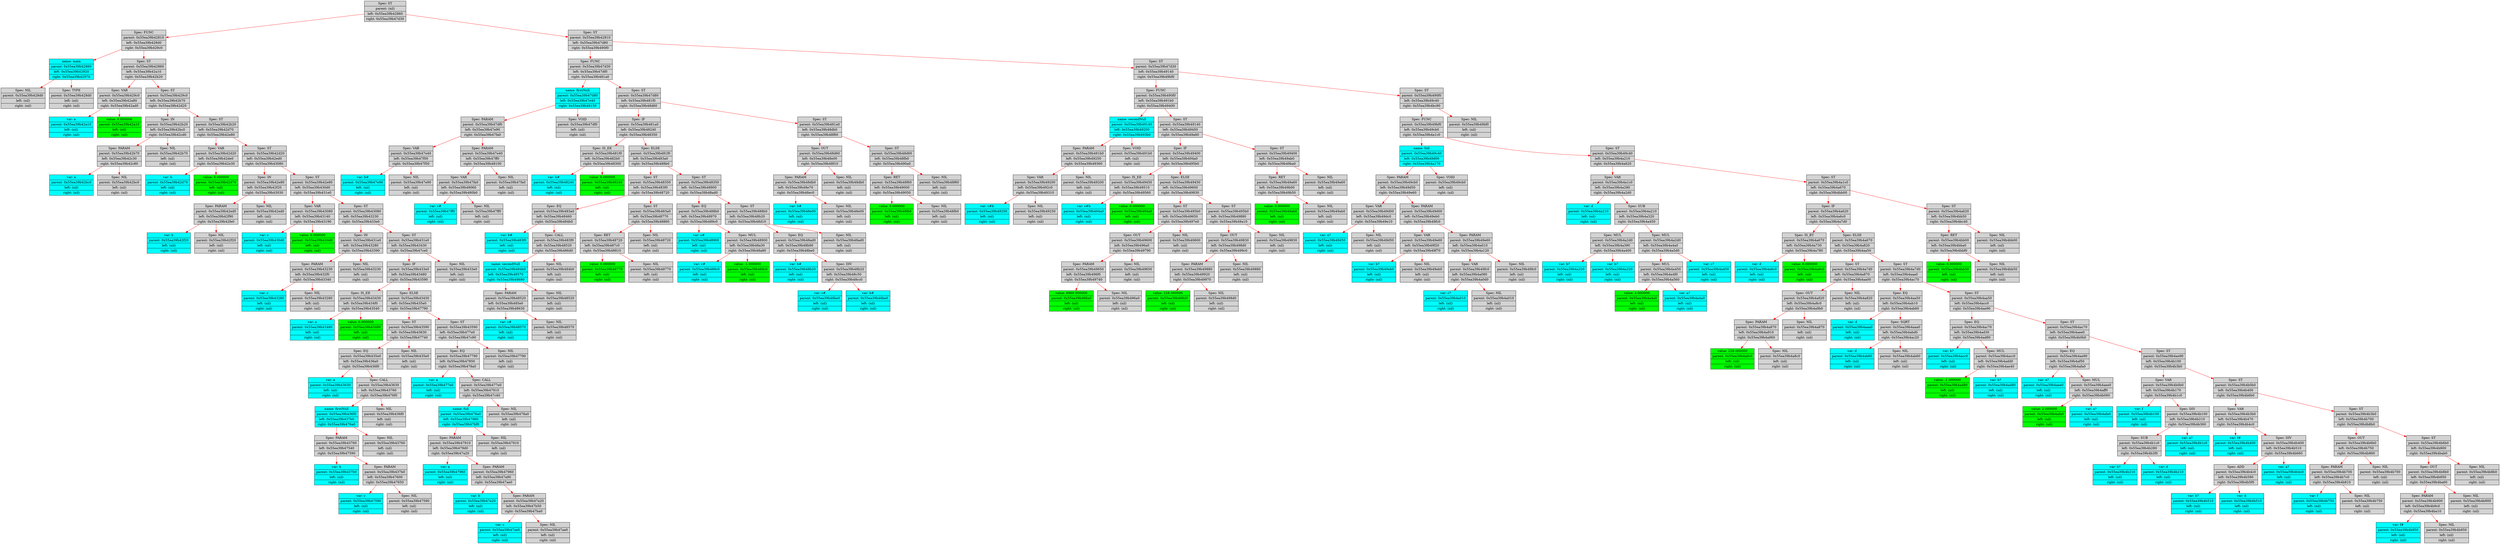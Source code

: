 digraph {
graph [dpi = 100]rankdir = TB;
node [ shape=record ];
struct0x55ea39b42810 [
label = "{Spec: ST |parent: (nil)| left: 0x55ea39b42860| right: 0x55ea39b47d30 }", style = "filled", color = "black", fillcolor = "lightgrey" 
];
struct0x55ea39b42860 [
label = "{Spec: FUNC |parent: 0x55ea39b42810| left: 0x55ea39b428d0| right: 0x55ea39b429c0 }", style = "filled", color = "black", fillcolor = "lightgrey" 
];
struct0x55ea39b42810 -> struct0x55ea39b42860 [weight=900 constraint=true color=red];
struct0x55ea39b428d0 [
label = "{name: main |parent: 0x55ea39b42860| left: 0x55ea39b42920| right: 0x55ea39b42970 }", style = "filled", color = "black", fillcolor = "cyan" 
];
struct0x55ea39b42860 -> struct0x55ea39b428d0 [weight=900 constraint=true color=red];
struct0x55ea39b42920 [
label = "{Spec: NIL |parent: 0x55ea39b428d0| left: (nil)| right: (nil) }", style = "filled", color = "black", fillcolor = "lightgrey" 
];
struct0x55ea39b428d0 -> struct0x55ea39b42920 [weight=900 constraint=true color=red];
struct0x55ea39b42970 [
label = "{Spec: TYPE |parent: 0x55ea39b428d0| left: (nil)| right: (nil) }", style = "filled", color = "black", fillcolor = "lightgrey" 
];
struct0x55ea39b428d0 -> struct0x55ea39b42970 [weight=900 constraint=true color=red];
struct0x55ea39b429c0 [
label = "{Spec: ST |parent: 0x55ea39b42860| left: 0x55ea39b42a10| right: 0x55ea39b42b20 }", style = "filled", color = "black", fillcolor = "lightgrey" 
];
struct0x55ea39b42860 -> struct0x55ea39b429c0 [weight=900 constraint=true color=red];
struct0x55ea39b42a10 [
label = "{Spec: VAR |parent: 0x55ea39b429c0| left: 0x55ea39b42a80| right: 0x55ea39b42ad0 }", style = "filled", color = "black", fillcolor = "lightgrey" 
];
struct0x55ea39b429c0 -> struct0x55ea39b42a10 [weight=900 constraint=true color=red];
struct0x55ea39b42a80 [
label = "{var: a |parent: 0x55ea39b42a10| left: (nil)| right: (nil) }", style = "filled", color = "black", fillcolor = "cyan" 
];
struct0x55ea39b42a10 -> struct0x55ea39b42a80 [weight=900 constraint=true color=red];
struct0x55ea39b42ad0 [
label = "{value: 0.000000 |parent: 0x55ea39b42a10| left: (nil)| right: (nil) }", style = "filled", color = "black", fillcolor = "green" 
];
struct0x55ea39b42a10 -> struct0x55ea39b42ad0 [weight=900 constraint=true color=red];
struct0x55ea39b42b20 [
label = "{Spec: ST |parent: 0x55ea39b429c0| left: 0x55ea39b42b70| right: 0x55ea39b42d20 }", style = "filled", color = "black", fillcolor = "lightgrey" 
];
struct0x55ea39b429c0 -> struct0x55ea39b42b20 [weight=900 constraint=true color=red];
struct0x55ea39b42b70 [
label = "{Spec: IN |parent: 0x55ea39b42b20| left: 0x55ea39b42bc0| right: 0x55ea39b42cd0 }", style = "filled", color = "black", fillcolor = "lightgrey" 
];
struct0x55ea39b42b20 -> struct0x55ea39b42b70 [weight=900 constraint=true color=red];
struct0x55ea39b42bc0 [
label = "{Spec: PARAM |parent: 0x55ea39b42b70| left: 0x55ea39b42c30| right: 0x55ea39b42c80 }", style = "filled", color = "black", fillcolor = "lightgrey" 
];
struct0x55ea39b42b70 -> struct0x55ea39b42bc0 [weight=900 constraint=true color=red];
struct0x55ea39b42c30 [
label = "{var: a |parent: 0x55ea39b42bc0| left: (nil)| right: (nil) }", style = "filled", color = "black", fillcolor = "cyan" 
];
struct0x55ea39b42bc0 -> struct0x55ea39b42c30 [weight=900 constraint=true color=red];
struct0x55ea39b42c80 [
label = "{Spec: NIL |parent: 0x55ea39b42bc0| left: (nil)| right: (nil) }", style = "filled", color = "black", fillcolor = "lightgrey" 
];
struct0x55ea39b42bc0 -> struct0x55ea39b42c80 [weight=900 constraint=true color=red];
struct0x55ea39b42cd0 [
label = "{Spec: NIL |parent: 0x55ea39b42b70| left: (nil)| right: (nil) }", style = "filled", color = "black", fillcolor = "lightgrey" 
];
struct0x55ea39b42b70 -> struct0x55ea39b42cd0 [weight=900 constraint=true color=red];
struct0x55ea39b42d20 [
label = "{Spec: ST |parent: 0x55ea39b42b20| left: 0x55ea39b42d70| right: 0x55ea39b42e80 }", style = "filled", color = "black", fillcolor = "lightgrey" 
];
struct0x55ea39b42b20 -> struct0x55ea39b42d20 [weight=900 constraint=true color=red];
struct0x55ea39b42d70 [
label = "{Spec: VAR |parent: 0x55ea39b42d20| left: 0x55ea39b42de0| right: 0x55ea39b42e30 }", style = "filled", color = "black", fillcolor = "lightgrey" 
];
struct0x55ea39b42d20 -> struct0x55ea39b42d70 [weight=900 constraint=true color=red];
struct0x55ea39b42de0 [
label = "{var: b |parent: 0x55ea39b42d70| left: (nil)| right: (nil) }", style = "filled", color = "black", fillcolor = "cyan" 
];
struct0x55ea39b42d70 -> struct0x55ea39b42de0 [weight=900 constraint=true color=red];
struct0x55ea39b42e30 [
label = "{value: 0.000000 |parent: 0x55ea39b42d70| left: (nil)| right: (nil) }", style = "filled", color = "black", fillcolor = "green" 
];
struct0x55ea39b42d70 -> struct0x55ea39b42e30 [weight=900 constraint=true color=red];
struct0x55ea39b42e80 [
label = "{Spec: ST |parent: 0x55ea39b42d20| left: 0x55ea39b42ed0| right: 0x55ea39b43080 }", style = "filled", color = "black", fillcolor = "lightgrey" 
];
struct0x55ea39b42d20 -> struct0x55ea39b42e80 [weight=900 constraint=true color=red];
struct0x55ea39b42ed0 [
label = "{Spec: IN |parent: 0x55ea39b42e80| left: 0x55ea39b42f20| right: 0x55ea39b43030 }", style = "filled", color = "black", fillcolor = "lightgrey" 
];
struct0x55ea39b42e80 -> struct0x55ea39b42ed0 [weight=900 constraint=true color=red];
struct0x55ea39b42f20 [
label = "{Spec: PARAM |parent: 0x55ea39b42ed0| left: 0x55ea39b42f90| right: 0x55ea39b42fe0 }", style = "filled", color = "black", fillcolor = "lightgrey" 
];
struct0x55ea39b42ed0 -> struct0x55ea39b42f20 [weight=900 constraint=true color=red];
struct0x55ea39b42f90 [
label = "{var: b |parent: 0x55ea39b42f20| left: (nil)| right: (nil) }", style = "filled", color = "black", fillcolor = "cyan" 
];
struct0x55ea39b42f20 -> struct0x55ea39b42f90 [weight=900 constraint=true color=red];
struct0x55ea39b42fe0 [
label = "{Spec: NIL |parent: 0x55ea39b42f20| left: (nil)| right: (nil) }", style = "filled", color = "black", fillcolor = "lightgrey" 
];
struct0x55ea39b42f20 -> struct0x55ea39b42fe0 [weight=900 constraint=true color=red];
struct0x55ea39b43030 [
label = "{Spec: NIL |parent: 0x55ea39b42ed0| left: (nil)| right: (nil) }", style = "filled", color = "black", fillcolor = "lightgrey" 
];
struct0x55ea39b42ed0 -> struct0x55ea39b43030 [weight=900 constraint=true color=red];
struct0x55ea39b43080 [
label = "{Spec: ST |parent: 0x55ea39b42e80| left: 0x55ea39b430d0| right: 0x55ea39b431e0 }", style = "filled", color = "black", fillcolor = "lightgrey" 
];
struct0x55ea39b42e80 -> struct0x55ea39b43080 [weight=900 constraint=true color=red];
struct0x55ea39b430d0 [
label = "{Spec: VAR |parent: 0x55ea39b43080| left: 0x55ea39b43140| right: 0x55ea39b43190 }", style = "filled", color = "black", fillcolor = "lightgrey" 
];
struct0x55ea39b43080 -> struct0x55ea39b430d0 [weight=900 constraint=true color=red];
struct0x55ea39b43140 [
label = "{var: c |parent: 0x55ea39b430d0| left: (nil)| right: (nil) }", style = "filled", color = "black", fillcolor = "cyan" 
];
struct0x55ea39b430d0 -> struct0x55ea39b43140 [weight=900 constraint=true color=red];
struct0x55ea39b43190 [
label = "{value: 0.000000 |parent: 0x55ea39b430d0| left: (nil)| right: (nil) }", style = "filled", color = "black", fillcolor = "green" 
];
struct0x55ea39b430d0 -> struct0x55ea39b43190 [weight=900 constraint=true color=red];
struct0x55ea39b431e0 [
label = "{Spec: ST |parent: 0x55ea39b43080| left: 0x55ea39b43230| right: 0x55ea39b433e0 }", style = "filled", color = "black", fillcolor = "lightgrey" 
];
struct0x55ea39b43080 -> struct0x55ea39b431e0 [weight=900 constraint=true color=red];
struct0x55ea39b43230 [
label = "{Spec: IN |parent: 0x55ea39b431e0| left: 0x55ea39b43280| right: 0x55ea39b43390 }", style = "filled", color = "black", fillcolor = "lightgrey" 
];
struct0x55ea39b431e0 -> struct0x55ea39b43230 [weight=900 constraint=true color=red];
struct0x55ea39b43280 [
label = "{Spec: PARAM |parent: 0x55ea39b43230| left: 0x55ea39b432f0| right: 0x55ea39b43340 }", style = "filled", color = "black", fillcolor = "lightgrey" 
];
struct0x55ea39b43230 -> struct0x55ea39b43280 [weight=900 constraint=true color=red];
struct0x55ea39b432f0 [
label = "{var: c |parent: 0x55ea39b43280| left: (nil)| right: (nil) }", style = "filled", color = "black", fillcolor = "cyan" 
];
struct0x55ea39b43280 -> struct0x55ea39b432f0 [weight=900 constraint=true color=red];
struct0x55ea39b43340 [
label = "{Spec: NIL |parent: 0x55ea39b43280| left: (nil)| right: (nil) }", style = "filled", color = "black", fillcolor = "lightgrey" 
];
struct0x55ea39b43280 -> struct0x55ea39b43340 [weight=900 constraint=true color=red];
struct0x55ea39b43390 [
label = "{Spec: NIL |parent: 0x55ea39b43230| left: (nil)| right: (nil) }", style = "filled", color = "black", fillcolor = "lightgrey" 
];
struct0x55ea39b43230 -> struct0x55ea39b43390 [weight=900 constraint=true color=red];
struct0x55ea39b433e0 [
label = "{Spec: ST |parent: 0x55ea39b431e0| left: 0x55ea39b43430| right: 0x55ea39b47ce0 }", style = "filled", color = "black", fillcolor = "lightgrey" 
];
struct0x55ea39b431e0 -> struct0x55ea39b433e0 [weight=900 constraint=true color=red];
struct0x55ea39b43430 [
label = "{Spec: IF |parent: 0x55ea39b433e0| left: 0x55ea39b43480| right: 0x55ea39b43590 }", style = "filled", color = "black", fillcolor = "lightgrey" 
];
struct0x55ea39b433e0 -> struct0x55ea39b43430 [weight=900 constraint=true color=red];
struct0x55ea39b43480 [
label = "{Spec: IS_EE |parent: 0x55ea39b43430| left: 0x55ea39b434f0| right: 0x55ea39b43540 }", style = "filled", color = "black", fillcolor = "lightgrey" 
];
struct0x55ea39b43430 -> struct0x55ea39b43480 [weight=900 constraint=true color=red];
struct0x55ea39b434f0 [
label = "{var: a |parent: 0x55ea39b43480| left: (nil)| right: (nil) }", style = "filled", color = "black", fillcolor = "cyan" 
];
struct0x55ea39b43480 -> struct0x55ea39b434f0 [weight=900 constraint=true color=red];
struct0x55ea39b43540 [
label = "{value: 0.000000 |parent: 0x55ea39b43480| left: (nil)| right: (nil) }", style = "filled", color = "black", fillcolor = "green" 
];
struct0x55ea39b43480 -> struct0x55ea39b43540 [weight=900 constraint=true color=red];
struct0x55ea39b43590 [
label = "{Spec: ELSE |parent: 0x55ea39b43430| left: 0x55ea39b435e0| right: 0x55ea39b47790 }", style = "filled", color = "black", fillcolor = "lightgrey" 
];
struct0x55ea39b43430 -> struct0x55ea39b43590 [weight=900 constraint=true color=red];
struct0x55ea39b435e0 [
label = "{Spec: ST |parent: 0x55ea39b43590| left: 0x55ea39b43630| right: 0x55ea39b47740 }", style = "filled", color = "black", fillcolor = "lightgrey" 
];
struct0x55ea39b43590 -> struct0x55ea39b435e0 [weight=900 constraint=true color=red];
struct0x55ea39b43630 [
label = "{Spec: EQ |parent: 0x55ea39b435e0| left: 0x55ea39b436a0| right: 0x55ea39b436f0 }", style = "filled", color = "black", fillcolor = "lightgrey" 
];
struct0x55ea39b435e0 -> struct0x55ea39b43630 [weight=900 constraint=true color=red];
struct0x55ea39b436a0 [
label = "{var: a |parent: 0x55ea39b43630| left: (nil)| right: (nil) }", style = "filled", color = "black", fillcolor = "cyan" 
];
struct0x55ea39b43630 -> struct0x55ea39b436a0 [weight=900 constraint=true color=red];
struct0x55ea39b436f0 [
label = "{Spec: CALL |parent: 0x55ea39b43630| left: 0x55ea39b43760| right: 0x55ea39b476f0 }", style = "filled", color = "black", fillcolor = "lightgrey" 
];
struct0x55ea39b43630 -> struct0x55ea39b436f0 [weight=900 constraint=true color=red];
struct0x55ea39b43760 [
label = "{name: firstNull |parent: 0x55ea39b436f0| left: 0x55ea39b437b0| right: 0x55ea39b476a0 }", style = "filled", color = "black", fillcolor = "cyan" 
];
struct0x55ea39b436f0 -> struct0x55ea39b43760 [weight=900 constraint=true color=red];
struct0x55ea39b437b0 [
label = "{Spec: PARAM |parent: 0x55ea39b43760| left: 0x55ea39b47540| right: 0x55ea39b47590 }", style = "filled", color = "black", fillcolor = "lightgrey" 
];
struct0x55ea39b43760 -> struct0x55ea39b437b0 [weight=900 constraint=true color=red];
struct0x55ea39b47540 [
label = "{var: b |parent: 0x55ea39b437b0| left: (nil)| right: (nil) }", style = "filled", color = "black", fillcolor = "cyan" 
];
struct0x55ea39b437b0 -> struct0x55ea39b47540 [weight=900 constraint=true color=red];
struct0x55ea39b47590 [
label = "{Spec: PARAM |parent: 0x55ea39b437b0| left: 0x55ea39b47600| right: 0x55ea39b47650 }", style = "filled", color = "black", fillcolor = "lightgrey" 
];
struct0x55ea39b437b0 -> struct0x55ea39b47590 [weight=900 constraint=true color=red];
struct0x55ea39b47600 [
label = "{var: c |parent: 0x55ea39b47590| left: (nil)| right: (nil) }", style = "filled", color = "black", fillcolor = "cyan" 
];
struct0x55ea39b47590 -> struct0x55ea39b47600 [weight=900 constraint=true color=red];
struct0x55ea39b47650 [
label = "{Spec: NIL |parent: 0x55ea39b47590| left: (nil)| right: (nil) }", style = "filled", color = "black", fillcolor = "lightgrey" 
];
struct0x55ea39b47590 -> struct0x55ea39b47650 [weight=900 constraint=true color=red];
struct0x55ea39b476a0 [
label = "{Spec: NIL |parent: 0x55ea39b43760| left: (nil)| right: (nil) }", style = "filled", color = "black", fillcolor = "lightgrey" 
];
struct0x55ea39b43760 -> struct0x55ea39b476a0 [weight=900 constraint=true color=red];
struct0x55ea39b476f0 [
label = "{Spec: NIL |parent: 0x55ea39b436f0| left: (nil)| right: (nil) }", style = "filled", color = "black", fillcolor = "lightgrey" 
];
struct0x55ea39b436f0 -> struct0x55ea39b476f0 [weight=900 constraint=true color=red];
struct0x55ea39b47740 [
label = "{Spec: NIL |parent: 0x55ea39b435e0| left: (nil)| right: (nil) }", style = "filled", color = "black", fillcolor = "lightgrey" 
];
struct0x55ea39b435e0 -> struct0x55ea39b47740 [weight=900 constraint=true color=red];
struct0x55ea39b47790 [
label = "{Spec: ST |parent: 0x55ea39b43590| left: 0x55ea39b477e0| right: 0x55ea39b47c90 }", style = "filled", color = "black", fillcolor = "lightgrey" 
];
struct0x55ea39b43590 -> struct0x55ea39b47790 [weight=900 constraint=true color=red];
struct0x55ea39b477e0 [
label = "{Spec: EQ |parent: 0x55ea39b47790| left: 0x55ea39b47850| right: 0x55ea39b478a0 }", style = "filled", color = "black", fillcolor = "lightgrey" 
];
struct0x55ea39b47790 -> struct0x55ea39b477e0 [weight=900 constraint=true color=red];
struct0x55ea39b47850 [
label = "{var: a |parent: 0x55ea39b477e0| left: (nil)| right: (nil) }", style = "filled", color = "black", fillcolor = "cyan" 
];
struct0x55ea39b477e0 -> struct0x55ea39b47850 [weight=900 constraint=true color=red];
struct0x55ea39b478a0 [
label = "{Spec: CALL |parent: 0x55ea39b477e0| left: 0x55ea39b47910| right: 0x55ea39b47c40 }", style = "filled", color = "black", fillcolor = "lightgrey" 
];
struct0x55ea39b477e0 -> struct0x55ea39b478a0 [weight=900 constraint=true color=red];
struct0x55ea39b47910 [
label = "{name: full |parent: 0x55ea39b478a0| left: 0x55ea39b47960| right: 0x55ea39b47bf0 }", style = "filled", color = "black", fillcolor = "cyan" 
];
struct0x55ea39b478a0 -> struct0x55ea39b47910 [weight=900 constraint=true color=red];
struct0x55ea39b47960 [
label = "{Spec: PARAM |parent: 0x55ea39b47910| left: 0x55ea39b479d0| right: 0x55ea39b47a20 }", style = "filled", color = "black", fillcolor = "lightgrey" 
];
struct0x55ea39b47910 -> struct0x55ea39b47960 [weight=900 constraint=true color=red];
struct0x55ea39b479d0 [
label = "{var: a |parent: 0x55ea39b47960| left: (nil)| right: (nil) }", style = "filled", color = "black", fillcolor = "cyan" 
];
struct0x55ea39b47960 -> struct0x55ea39b479d0 [weight=900 constraint=true color=red];
struct0x55ea39b47a20 [
label = "{Spec: PARAM |parent: 0x55ea39b47960| left: 0x55ea39b47a90| right: 0x55ea39b47ae0 }", style = "filled", color = "black", fillcolor = "lightgrey" 
];
struct0x55ea39b47960 -> struct0x55ea39b47a20 [weight=900 constraint=true color=red];
struct0x55ea39b47a90 [
label = "{var: b |parent: 0x55ea39b47a20| left: (nil)| right: (nil) }", style = "filled", color = "black", fillcolor = "cyan" 
];
struct0x55ea39b47a20 -> struct0x55ea39b47a90 [weight=900 constraint=true color=red];
struct0x55ea39b47ae0 [
label = "{Spec: PARAM |parent: 0x55ea39b47a20| left: 0x55ea39b47b50| right: 0x55ea39b47ba0 }", style = "filled", color = "black", fillcolor = "lightgrey" 
];
struct0x55ea39b47a20 -> struct0x55ea39b47ae0 [weight=900 constraint=true color=red];
struct0x55ea39b47b50 [
label = "{var: c |parent: 0x55ea39b47ae0| left: (nil)| right: (nil) }", style = "filled", color = "black", fillcolor = "cyan" 
];
struct0x55ea39b47ae0 -> struct0x55ea39b47b50 [weight=900 constraint=true color=red];
struct0x55ea39b47ba0 [
label = "{Spec: NIL |parent: 0x55ea39b47ae0| left: (nil)| right: (nil) }", style = "filled", color = "black", fillcolor = "lightgrey" 
];
struct0x55ea39b47ae0 -> struct0x55ea39b47ba0 [weight=900 constraint=true color=red];
struct0x55ea39b47bf0 [
label = "{Spec: NIL |parent: 0x55ea39b47910| left: (nil)| right: (nil) }", style = "filled", color = "black", fillcolor = "lightgrey" 
];
struct0x55ea39b47910 -> struct0x55ea39b47bf0 [weight=900 constraint=true color=red];
struct0x55ea39b47c40 [
label = "{Spec: NIL |parent: 0x55ea39b478a0| left: (nil)| right: (nil) }", style = "filled", color = "black", fillcolor = "lightgrey" 
];
struct0x55ea39b478a0 -> struct0x55ea39b47c40 [weight=900 constraint=true color=red];
struct0x55ea39b47c90 [
label = "{Spec: NIL |parent: 0x55ea39b47790| left: (nil)| right: (nil) }", style = "filled", color = "black", fillcolor = "lightgrey" 
];
struct0x55ea39b47790 -> struct0x55ea39b47c90 [weight=900 constraint=true color=red];
struct0x55ea39b47ce0 [
label = "{Spec: NIL |parent: 0x55ea39b433e0| left: (nil)| right: (nil) }", style = "filled", color = "black", fillcolor = "lightgrey" 
];
struct0x55ea39b433e0 -> struct0x55ea39b47ce0 [weight=900 constraint=true color=red];
struct0x55ea39b47d30 [
label = "{Spec: ST |parent: 0x55ea39b42810| left: 0x55ea39b47d80| right: 0x55ea39b490f0 }", style = "filled", color = "black", fillcolor = "lightgrey" 
];
struct0x55ea39b42810 -> struct0x55ea39b47d30 [weight=900 constraint=true color=red];
struct0x55ea39b47d80 [
label = "{Spec: FUNC |parent: 0x55ea39b47d30| left: 0x55ea39b47df0| right: 0x55ea39b481a0 }", style = "filled", color = "black", fillcolor = "lightgrey" 
];
struct0x55ea39b47d30 -> struct0x55ea39b47d80 [weight=900 constraint=true color=red];
struct0x55ea39b47df0 [
label = "{name: firstNull |parent: 0x55ea39b47d80| left: 0x55ea39b47e40| right: 0x55ea39b48150 }", style = "filled", color = "black", fillcolor = "cyan" 
];
struct0x55ea39b47d80 -> struct0x55ea39b47df0 [weight=900 constraint=true color=red];
struct0x55ea39b47e40 [
label = "{Spec: PARAM |parent: 0x55ea39b47df0| left: 0x55ea39b47e90| right: 0x55ea39b47fa0 }", style = "filled", color = "black", fillcolor = "lightgrey" 
];
struct0x55ea39b47df0 -> struct0x55ea39b47e40 [weight=900 constraint=true color=red];
struct0x55ea39b47e90 [
label = "{Spec: VAR |parent: 0x55ea39b47e40| left: 0x55ea39b47f00| right: 0x55ea39b47f50 }", style = "filled", color = "black", fillcolor = "lightgrey" 
];
struct0x55ea39b47e40 -> struct0x55ea39b47e90 [weight=900 constraint=true color=red];
struct0x55ea39b47f00 [
label = "{var: b# |parent: 0x55ea39b47e90| left: (nil)| right: (nil) }", style = "filled", color = "black", fillcolor = "cyan" 
];
struct0x55ea39b47e90 -> struct0x55ea39b47f00 [weight=900 constraint=true color=red];
struct0x55ea39b47f50 [
label = "{Spec: NIL |parent: 0x55ea39b47e90| left: (nil)| right: (nil) }", style = "filled", color = "black", fillcolor = "lightgrey" 
];
struct0x55ea39b47e90 -> struct0x55ea39b47f50 [weight=900 constraint=true color=red];
struct0x55ea39b47fa0 [
label = "{Spec: PARAM |parent: 0x55ea39b47e40| left: 0x55ea39b47ff0| right: 0x55ea39b48100 }", style = "filled", color = "black", fillcolor = "lightgrey" 
];
struct0x55ea39b47e40 -> struct0x55ea39b47fa0 [weight=900 constraint=true color=red];
struct0x55ea39b47ff0 [
label = "{Spec: VAR |parent: 0x55ea39b47fa0| left: 0x55ea39b48060| right: 0x55ea39b480b0 }", style = "filled", color = "black", fillcolor = "lightgrey" 
];
struct0x55ea39b47fa0 -> struct0x55ea39b47ff0 [weight=900 constraint=true color=red];
struct0x55ea39b48060 [
label = "{var: c# |parent: 0x55ea39b47ff0| left: (nil)| right: (nil) }", style = "filled", color = "black", fillcolor = "cyan" 
];
struct0x55ea39b47ff0 -> struct0x55ea39b48060 [weight=900 constraint=true color=red];
struct0x55ea39b480b0 [
label = "{Spec: NIL |parent: 0x55ea39b47ff0| left: (nil)| right: (nil) }", style = "filled", color = "black", fillcolor = "lightgrey" 
];
struct0x55ea39b47ff0 -> struct0x55ea39b480b0 [weight=900 constraint=true color=red];
struct0x55ea39b48100 [
label = "{Spec: NIL |parent: 0x55ea39b47fa0| left: (nil)| right: (nil) }", style = "filled", color = "black", fillcolor = "lightgrey" 
];
struct0x55ea39b47fa0 -> struct0x55ea39b48100 [weight=900 constraint=true color=red];
struct0x55ea39b48150 [
label = "{Spec: VOID |parent: 0x55ea39b47df0| left: (nil)| right: (nil) }", style = "filled", color = "black", fillcolor = "lightgrey" 
];
struct0x55ea39b47df0 -> struct0x55ea39b48150 [weight=900 constraint=true color=red];
struct0x55ea39b481a0 [
label = "{Spec: ST |parent: 0x55ea39b47d80| left: 0x55ea39b481f0| right: 0x55ea39b48d60 }", style = "filled", color = "black", fillcolor = "lightgrey" 
];
struct0x55ea39b47d80 -> struct0x55ea39b481a0 [weight=900 constraint=true color=red];
struct0x55ea39b481f0 [
label = "{Spec: IF |parent: 0x55ea39b481a0| left: 0x55ea39b48240| right: 0x55ea39b48350 }", style = "filled", color = "black", fillcolor = "lightgrey" 
];
struct0x55ea39b481a0 -> struct0x55ea39b481f0 [weight=900 constraint=true color=red];
struct0x55ea39b48240 [
label = "{Spec: IS_EE |parent: 0x55ea39b481f0| left: 0x55ea39b482b0| right: 0x55ea39b48300 }", style = "filled", color = "black", fillcolor = "lightgrey" 
];
struct0x55ea39b481f0 -> struct0x55ea39b48240 [weight=900 constraint=true color=red];
struct0x55ea39b482b0 [
label = "{var: b# |parent: 0x55ea39b48240| left: (nil)| right: (nil) }", style = "filled", color = "black", fillcolor = "cyan" 
];
struct0x55ea39b48240 -> struct0x55ea39b482b0 [weight=900 constraint=true color=red];
struct0x55ea39b48300 [
label = "{value: 0.000000 |parent: 0x55ea39b48240| left: (nil)| right: (nil) }", style = "filled", color = "black", fillcolor = "green" 
];
struct0x55ea39b48240 -> struct0x55ea39b48300 [weight=900 constraint=true color=red];
struct0x55ea39b48350 [
label = "{Spec: ELSE |parent: 0x55ea39b481f0| left: 0x55ea39b483a0| right: 0x55ea39b488b0 }", style = "filled", color = "black", fillcolor = "lightgrey" 
];
struct0x55ea39b481f0 -> struct0x55ea39b48350 [weight=900 constraint=true color=red];
struct0x55ea39b483a0 [
label = "{Spec: ST |parent: 0x55ea39b48350| left: 0x55ea39b483f0| right: 0x55ea39b48720 }", style = "filled", color = "black", fillcolor = "lightgrey" 
];
struct0x55ea39b48350 -> struct0x55ea39b483a0 [weight=900 constraint=true color=red];
struct0x55ea39b483f0 [
label = "{Spec: EQ |parent: 0x55ea39b483a0| left: 0x55ea39b48460| right: 0x55ea39b484b0 }", style = "filled", color = "black", fillcolor = "lightgrey" 
];
struct0x55ea39b483a0 -> struct0x55ea39b483f0 [weight=900 constraint=true color=red];
struct0x55ea39b48460 [
label = "{var: b# |parent: 0x55ea39b483f0| left: (nil)| right: (nil) }", style = "filled", color = "black", fillcolor = "cyan" 
];
struct0x55ea39b483f0 -> struct0x55ea39b48460 [weight=900 constraint=true color=red];
struct0x55ea39b484b0 [
label = "{Spec: CALL |parent: 0x55ea39b483f0| left: 0x55ea39b48520| right: 0x55ea39b486d0 }", style = "filled", color = "black", fillcolor = "lightgrey" 
];
struct0x55ea39b483f0 -> struct0x55ea39b484b0 [weight=900 constraint=true color=red];
struct0x55ea39b48520 [
label = "{name: secondNull |parent: 0x55ea39b484b0| left: 0x55ea39b48570| right: 0x55ea39b48680 }", style = "filled", color = "black", fillcolor = "cyan" 
];
struct0x55ea39b484b0 -> struct0x55ea39b48520 [weight=900 constraint=true color=red];
struct0x55ea39b48570 [
label = "{Spec: PARAM |parent: 0x55ea39b48520| left: 0x55ea39b485e0| right: 0x55ea39b48630 }", style = "filled", color = "black", fillcolor = "lightgrey" 
];
struct0x55ea39b48520 -> struct0x55ea39b48570 [weight=900 constraint=true color=red];
struct0x55ea39b485e0 [
label = "{var: c# |parent: 0x55ea39b48570| left: (nil)| right: (nil) }", style = "filled", color = "black", fillcolor = "cyan" 
];
struct0x55ea39b48570 -> struct0x55ea39b485e0 [weight=900 constraint=true color=red];
struct0x55ea39b48630 [
label = "{Spec: NIL |parent: 0x55ea39b48570| left: (nil)| right: (nil) }", style = "filled", color = "black", fillcolor = "lightgrey" 
];
struct0x55ea39b48570 -> struct0x55ea39b48630 [weight=900 constraint=true color=red];
struct0x55ea39b48680 [
label = "{Spec: NIL |parent: 0x55ea39b48520| left: (nil)| right: (nil) }", style = "filled", color = "black", fillcolor = "lightgrey" 
];
struct0x55ea39b48520 -> struct0x55ea39b48680 [weight=900 constraint=true color=red];
struct0x55ea39b486d0 [
label = "{Spec: NIL |parent: 0x55ea39b484b0| left: (nil)| right: (nil) }", style = "filled", color = "black", fillcolor = "lightgrey" 
];
struct0x55ea39b484b0 -> struct0x55ea39b486d0 [weight=900 constraint=true color=red];
struct0x55ea39b48720 [
label = "{Spec: ST |parent: 0x55ea39b483a0| left: 0x55ea39b48770| right: 0x55ea39b48860 }", style = "filled", color = "black", fillcolor = "lightgrey" 
];
struct0x55ea39b483a0 -> struct0x55ea39b48720 [weight=900 constraint=true color=red];
struct0x55ea39b48770 [
label = "{Spec: RET |parent: 0x55ea39b48720| left: 0x55ea39b487c0| right: 0x55ea39b48810 }", style = "filled", color = "black", fillcolor = "lightgrey" 
];
struct0x55ea39b48720 -> struct0x55ea39b48770 [weight=900 constraint=true color=red];
struct0x55ea39b487c0 [
label = "{value: 0.000000 |parent: 0x55ea39b48770| left: (nil)| right: (nil) }", style = "filled", color = "black", fillcolor = "green" 
];
struct0x55ea39b48770 -> struct0x55ea39b487c0 [weight=900 constraint=true color=red];
struct0x55ea39b48810 [
label = "{Spec: NIL |parent: 0x55ea39b48770| left: (nil)| right: (nil) }", style = "filled", color = "black", fillcolor = "lightgrey" 
];
struct0x55ea39b48770 -> struct0x55ea39b48810 [weight=900 constraint=true color=red];
struct0x55ea39b48860 [
label = "{Spec: NIL |parent: 0x55ea39b48720| left: (nil)| right: (nil) }", style = "filled", color = "black", fillcolor = "lightgrey" 
];
struct0x55ea39b48720 -> struct0x55ea39b48860 [weight=900 constraint=true color=red];
struct0x55ea39b488b0 [
label = "{Spec: ST |parent: 0x55ea39b48350| left: 0x55ea39b48900| right: 0x55ea39b48ad0 }", style = "filled", color = "black", fillcolor = "lightgrey" 
];
struct0x55ea39b48350 -> struct0x55ea39b488b0 [weight=900 constraint=true color=red];
struct0x55ea39b48900 [
label = "{Spec: EQ |parent: 0x55ea39b488b0| left: 0x55ea39b48970| right: 0x55ea39b489c0 }", style = "filled", color = "black", fillcolor = "lightgrey" 
];
struct0x55ea39b488b0 -> struct0x55ea39b48900 [weight=900 constraint=true color=red];
struct0x55ea39b48970 [
label = "{var: c# |parent: 0x55ea39b48900| left: (nil)| right: (nil) }", style = "filled", color = "black", fillcolor = "cyan" 
];
struct0x55ea39b48900 -> struct0x55ea39b48970 [weight=900 constraint=true color=red];
struct0x55ea39b489c0 [
label = "{Spec: MUL |parent: 0x55ea39b48900| left: 0x55ea39b48a30| right: 0x55ea39b48a80 }", style = "filled", color = "black", fillcolor = "lightgrey" 
];
struct0x55ea39b48900 -> struct0x55ea39b489c0 [weight=900 constraint=true color=red];
struct0x55ea39b48a30 [
label = "{var: c# |parent: 0x55ea39b489c0| left: (nil)| right: (nil) }", style = "filled", color = "black", fillcolor = "cyan" 
];
struct0x55ea39b489c0 -> struct0x55ea39b48a30 [weight=900 constraint=true color=red];
struct0x55ea39b48a80 [
label = "{value: -1.000000 |parent: 0x55ea39b489c0| left: (nil)| right: (nil) }", style = "filled", color = "black", fillcolor = "green" 
];
struct0x55ea39b489c0 -> struct0x55ea39b48a80 [weight=900 constraint=true color=red];
struct0x55ea39b48ad0 [
label = "{Spec: ST |parent: 0x55ea39b488b0| left: 0x55ea39b48b20| right: 0x55ea39b48d10 }", style = "filled", color = "black", fillcolor = "lightgrey" 
];
struct0x55ea39b488b0 -> struct0x55ea39b48ad0 [weight=900 constraint=true color=red];
struct0x55ea39b48b20 [
label = "{Spec: EQ |parent: 0x55ea39b48ad0| left: 0x55ea39b48b90| right: 0x55ea39b48be0 }", style = "filled", color = "black", fillcolor = "lightgrey" 
];
struct0x55ea39b48ad0 -> struct0x55ea39b48b20 [weight=900 constraint=true color=red];
struct0x55ea39b48b90 [
label = "{var: b# |parent: 0x55ea39b48b20| left: (nil)| right: (nil) }", style = "filled", color = "black", fillcolor = "cyan" 
];
struct0x55ea39b48b20 -> struct0x55ea39b48b90 [weight=900 constraint=true color=red];
struct0x55ea39b48be0 [
label = "{Spec: DIV |parent: 0x55ea39b48b20| left: 0x55ea39b48c50| right: 0x55ea39b48cc0 }", style = "filled", color = "black", fillcolor = "lightgrey" 
];
struct0x55ea39b48b20 -> struct0x55ea39b48be0 [weight=900 constraint=true color=red];
struct0x55ea39b48c50 [
label = "{var: c# |parent: 0x55ea39b48be0| left: (nil)| right: (nil) }", style = "filled", color = "black", fillcolor = "cyan" 
];
struct0x55ea39b48be0 -> struct0x55ea39b48c50 [weight=900 constraint=true color=red];
struct0x55ea39b48cc0 [
label = "{var: b# |parent: 0x55ea39b48be0| left: (nil)| right: (nil) }", style = "filled", color = "black", fillcolor = "cyan" 
];
struct0x55ea39b48be0 -> struct0x55ea39b48cc0 [weight=900 constraint=true color=red];
struct0x55ea39b48d10 [
label = "{Spec: NIL |parent: 0x55ea39b48ad0| left: (nil)| right: (nil) }", style = "filled", color = "black", fillcolor = "lightgrey" 
];
struct0x55ea39b48ad0 -> struct0x55ea39b48d10 [weight=900 constraint=true color=red];
struct0x55ea39b48d60 [
label = "{Spec: ST |parent: 0x55ea39b481a0| left: 0x55ea39b48db0| right: 0x55ea39b48f60 }", style = "filled", color = "black", fillcolor = "lightgrey" 
];
struct0x55ea39b481a0 -> struct0x55ea39b48d60 [weight=900 constraint=true color=red];
struct0x55ea39b48db0 [
label = "{Spec: OUT |parent: 0x55ea39b48d60| left: 0x55ea39b48e00| right: 0x55ea39b48f10 }", style = "filled", color = "black", fillcolor = "lightgrey" 
];
struct0x55ea39b48d60 -> struct0x55ea39b48db0 [weight=900 constraint=true color=red];
struct0x55ea39b48e00 [
label = "{Spec: PARAM |parent: 0x55ea39b48db0| left: 0x55ea39b48e70| right: 0x55ea39b48ec0 }", style = "filled", color = "black", fillcolor = "lightgrey" 
];
struct0x55ea39b48db0 -> struct0x55ea39b48e00 [weight=900 constraint=true color=red];
struct0x55ea39b48e70 [
label = "{var: b# |parent: 0x55ea39b48e00| left: (nil)| right: (nil) }", style = "filled", color = "black", fillcolor = "cyan" 
];
struct0x55ea39b48e00 -> struct0x55ea39b48e70 [weight=900 constraint=true color=red];
struct0x55ea39b48ec0 [
label = "{Spec: NIL |parent: 0x55ea39b48e00| left: (nil)| right: (nil) }", style = "filled", color = "black", fillcolor = "lightgrey" 
];
struct0x55ea39b48e00 -> struct0x55ea39b48ec0 [weight=900 constraint=true color=red];
struct0x55ea39b48f10 [
label = "{Spec: NIL |parent: 0x55ea39b48db0| left: (nil)| right: (nil) }", style = "filled", color = "black", fillcolor = "lightgrey" 
];
struct0x55ea39b48db0 -> struct0x55ea39b48f10 [weight=900 constraint=true color=red];
struct0x55ea39b48f60 [
label = "{Spec: ST |parent: 0x55ea39b48d60| left: 0x55ea39b48fb0| right: 0x55ea39b490a0 }", style = "filled", color = "black", fillcolor = "lightgrey" 
];
struct0x55ea39b48d60 -> struct0x55ea39b48f60 [weight=900 constraint=true color=red];
struct0x55ea39b48fb0 [
label = "{Spec: RET |parent: 0x55ea39b48f60| left: 0x55ea39b49000| right: 0x55ea39b49050 }", style = "filled", color = "black", fillcolor = "lightgrey" 
];
struct0x55ea39b48f60 -> struct0x55ea39b48fb0 [weight=900 constraint=true color=red];
struct0x55ea39b49000 [
label = "{value: 0.000000 |parent: 0x55ea39b48fb0| left: (nil)| right: (nil) }", style = "filled", color = "black", fillcolor = "green" 
];
struct0x55ea39b48fb0 -> struct0x55ea39b49000 [weight=900 constraint=true color=red];
struct0x55ea39b49050 [
label = "{Spec: NIL |parent: 0x55ea39b48fb0| left: (nil)| right: (nil) }", style = "filled", color = "black", fillcolor = "lightgrey" 
];
struct0x55ea39b48fb0 -> struct0x55ea39b49050 [weight=900 constraint=true color=red];
struct0x55ea39b490a0 [
label = "{Spec: NIL |parent: 0x55ea39b48f60| left: (nil)| right: (nil) }", style = "filled", color = "black", fillcolor = "lightgrey" 
];
struct0x55ea39b48f60 -> struct0x55ea39b490a0 [weight=900 constraint=true color=red];
struct0x55ea39b490f0 [
label = "{Spec: ST |parent: 0x55ea39b47d30| left: 0x55ea39b49140| right: 0x55ea39b49bf0 }", style = "filled", color = "black", fillcolor = "lightgrey" 
];
struct0x55ea39b47d30 -> struct0x55ea39b490f0 [weight=900 constraint=true color=red];
struct0x55ea39b49140 [
label = "{Spec: FUNC |parent: 0x55ea39b490f0| left: 0x55ea39b491b0| right: 0x55ea39b49400 }", style = "filled", color = "black", fillcolor = "lightgrey" 
];
struct0x55ea39b490f0 -> struct0x55ea39b49140 [weight=900 constraint=true color=red];
struct0x55ea39b491b0 [
label = "{name: secondNull |parent: 0x55ea39b49140| left: 0x55ea39b49200| right: 0x55ea39b493b0 }", style = "filled", color = "black", fillcolor = "cyan" 
];
struct0x55ea39b49140 -> struct0x55ea39b491b0 [weight=900 constraint=true color=red];
struct0x55ea39b49200 [
label = "{Spec: PARAM |parent: 0x55ea39b491b0| left: 0x55ea39b49250| right: 0x55ea39b49360 }", style = "filled", color = "black", fillcolor = "lightgrey" 
];
struct0x55ea39b491b0 -> struct0x55ea39b49200 [weight=900 constraint=true color=red];
struct0x55ea39b49250 [
label = "{Spec: VAR |parent: 0x55ea39b49200| left: 0x55ea39b492c0| right: 0x55ea39b49310 }", style = "filled", color = "black", fillcolor = "lightgrey" 
];
struct0x55ea39b49200 -> struct0x55ea39b49250 [weight=900 constraint=true color=red];
struct0x55ea39b492c0 [
label = "{var: c#b |parent: 0x55ea39b49250| left: (nil)| right: (nil) }", style = "filled", color = "black", fillcolor = "cyan" 
];
struct0x55ea39b49250 -> struct0x55ea39b492c0 [weight=900 constraint=true color=red];
struct0x55ea39b49310 [
label = "{Spec: NIL |parent: 0x55ea39b49250| left: (nil)| right: (nil) }", style = "filled", color = "black", fillcolor = "lightgrey" 
];
struct0x55ea39b49250 -> struct0x55ea39b49310 [weight=900 constraint=true color=red];
struct0x55ea39b49360 [
label = "{Spec: NIL |parent: 0x55ea39b49200| left: (nil)| right: (nil) }", style = "filled", color = "black", fillcolor = "lightgrey" 
];
struct0x55ea39b49200 -> struct0x55ea39b49360 [weight=900 constraint=true color=red];
struct0x55ea39b493b0 [
label = "{Spec: VOID |parent: 0x55ea39b491b0| left: (nil)| right: (nil) }", style = "filled", color = "black", fillcolor = "lightgrey" 
];
struct0x55ea39b491b0 -> struct0x55ea39b493b0 [weight=900 constraint=true color=red];
struct0x55ea39b49400 [
label = "{Spec: ST |parent: 0x55ea39b49140| left: 0x55ea39b49450| right: 0x55ea39b49a60 }", style = "filled", color = "black", fillcolor = "lightgrey" 
];
struct0x55ea39b49140 -> struct0x55ea39b49400 [weight=900 constraint=true color=red];
struct0x55ea39b49450 [
label = "{Spec: IF |parent: 0x55ea39b49400| left: 0x55ea39b494a0| right: 0x55ea39b495b0 }", style = "filled", color = "black", fillcolor = "lightgrey" 
];
struct0x55ea39b49400 -> struct0x55ea39b49450 [weight=900 constraint=true color=red];
struct0x55ea39b494a0 [
label = "{Spec: IS_EE |parent: 0x55ea39b49450| left: 0x55ea39b49510| right: 0x55ea39b49560 }", style = "filled", color = "black", fillcolor = "lightgrey" 
];
struct0x55ea39b49450 -> struct0x55ea39b494a0 [weight=900 constraint=true color=red];
struct0x55ea39b49510 [
label = "{var: c#b |parent: 0x55ea39b494a0| left: (nil)| right: (nil) }", style = "filled", color = "black", fillcolor = "cyan" 
];
struct0x55ea39b494a0 -> struct0x55ea39b49510 [weight=900 constraint=true color=red];
struct0x55ea39b49560 [
label = "{value: 0.000000 |parent: 0x55ea39b494a0| left: (nil)| right: (nil) }", style = "filled", color = "black", fillcolor = "green" 
];
struct0x55ea39b494a0 -> struct0x55ea39b49560 [weight=900 constraint=true color=red];
struct0x55ea39b495b0 [
label = "{Spec: ELSE |parent: 0x55ea39b49450| left: 0x55ea39b49600| right: 0x55ea39b49830 }", style = "filled", color = "black", fillcolor = "lightgrey" 
];
struct0x55ea39b49450 -> struct0x55ea39b495b0 [weight=900 constraint=true color=red];
struct0x55ea39b49600 [
label = "{Spec: ST |parent: 0x55ea39b495b0| left: 0x55ea39b49650| right: 0x55ea39b497e0 }", style = "filled", color = "black", fillcolor = "lightgrey" 
];
struct0x55ea39b495b0 -> struct0x55ea39b49600 [weight=900 constraint=true color=red];
struct0x55ea39b49650 [
label = "{Spec: OUT |parent: 0x55ea39b49600| left: 0x55ea39b496a0| right: 0x55ea39b49790 }", style = "filled", color = "black", fillcolor = "lightgrey" 
];
struct0x55ea39b49600 -> struct0x55ea39b49650 [weight=900 constraint=true color=red];
struct0x55ea39b496a0 [
label = "{Spec: PARAM |parent: 0x55ea39b49650| left: 0x55ea39b496f0| right: 0x55ea39b49740 }", style = "filled", color = "black", fillcolor = "lightgrey" 
];
struct0x55ea39b49650 -> struct0x55ea39b496a0 [weight=900 constraint=true color=red];
struct0x55ea39b496f0 [
label = "{value: 6969.000000 |parent: 0x55ea39b496a0| left: (nil)| right: (nil) }", style = "filled", color = "black", fillcolor = "green" 
];
struct0x55ea39b496a0 -> struct0x55ea39b496f0 [weight=900 constraint=true color=red];
struct0x55ea39b49740 [
label = "{Spec: NIL |parent: 0x55ea39b496a0| left: (nil)| right: (nil) }", style = "filled", color = "black", fillcolor = "lightgrey" 
];
struct0x55ea39b496a0 -> struct0x55ea39b49740 [weight=900 constraint=true color=red];
struct0x55ea39b49790 [
label = "{Spec: NIL |parent: 0x55ea39b49650| left: (nil)| right: (nil) }", style = "filled", color = "black", fillcolor = "lightgrey" 
];
struct0x55ea39b49650 -> struct0x55ea39b49790 [weight=900 constraint=true color=red];
struct0x55ea39b497e0 [
label = "{Spec: NIL |parent: 0x55ea39b49600| left: (nil)| right: (nil) }", style = "filled", color = "black", fillcolor = "lightgrey" 
];
struct0x55ea39b49600 -> struct0x55ea39b497e0 [weight=900 constraint=true color=red];
struct0x55ea39b49830 [
label = "{Spec: ST |parent: 0x55ea39b495b0| left: 0x55ea39b49880| right: 0x55ea39b49a10 }", style = "filled", color = "black", fillcolor = "lightgrey" 
];
struct0x55ea39b495b0 -> struct0x55ea39b49830 [weight=900 constraint=true color=red];
struct0x55ea39b49880 [
label = "{Spec: OUT |parent: 0x55ea39b49830| left: 0x55ea39b498d0| right: 0x55ea39b499c0 }", style = "filled", color = "black", fillcolor = "lightgrey" 
];
struct0x55ea39b49830 -> struct0x55ea39b49880 [weight=900 constraint=true color=red];
struct0x55ea39b498d0 [
label = "{Spec: PARAM |parent: 0x55ea39b49880| left: 0x55ea39b49920| right: 0x55ea39b49970 }", style = "filled", color = "black", fillcolor = "lightgrey" 
];
struct0x55ea39b49880 -> struct0x55ea39b498d0 [weight=900 constraint=true color=red];
struct0x55ea39b49920 [
label = "{value: 228.000000 |parent: 0x55ea39b498d0| left: (nil)| right: (nil) }", style = "filled", color = "black", fillcolor = "green" 
];
struct0x55ea39b498d0 -> struct0x55ea39b49920 [weight=900 constraint=true color=red];
struct0x55ea39b49970 [
label = "{Spec: NIL |parent: 0x55ea39b498d0| left: (nil)| right: (nil) }", style = "filled", color = "black", fillcolor = "lightgrey" 
];
struct0x55ea39b498d0 -> struct0x55ea39b49970 [weight=900 constraint=true color=red];
struct0x55ea39b499c0 [
label = "{Spec: NIL |parent: 0x55ea39b49880| left: (nil)| right: (nil) }", style = "filled", color = "black", fillcolor = "lightgrey" 
];
struct0x55ea39b49880 -> struct0x55ea39b499c0 [weight=900 constraint=true color=red];
struct0x55ea39b49a10 [
label = "{Spec: NIL |parent: 0x55ea39b49830| left: (nil)| right: (nil) }", style = "filled", color = "black", fillcolor = "lightgrey" 
];
struct0x55ea39b49830 -> struct0x55ea39b49a10 [weight=900 constraint=true color=red];
struct0x55ea39b49a60 [
label = "{Spec: ST |parent: 0x55ea39b49400| left: 0x55ea39b49ab0| right: 0x55ea39b49ba0 }", style = "filled", color = "black", fillcolor = "lightgrey" 
];
struct0x55ea39b49400 -> struct0x55ea39b49a60 [weight=900 constraint=true color=red];
struct0x55ea39b49ab0 [
label = "{Spec: RET |parent: 0x55ea39b49a60| left: 0x55ea39b49b00| right: 0x55ea39b49b50 }", style = "filled", color = "black", fillcolor = "lightgrey" 
];
struct0x55ea39b49a60 -> struct0x55ea39b49ab0 [weight=900 constraint=true color=red];
struct0x55ea39b49b00 [
label = "{value: 0.000000 |parent: 0x55ea39b49ab0| left: (nil)| right: (nil) }", style = "filled", color = "black", fillcolor = "green" 
];
struct0x55ea39b49ab0 -> struct0x55ea39b49b00 [weight=900 constraint=true color=red];
struct0x55ea39b49b50 [
label = "{Spec: NIL |parent: 0x55ea39b49ab0| left: (nil)| right: (nil) }", style = "filled", color = "black", fillcolor = "lightgrey" 
];
struct0x55ea39b49ab0 -> struct0x55ea39b49b50 [weight=900 constraint=true color=red];
struct0x55ea39b49ba0 [
label = "{Spec: NIL |parent: 0x55ea39b49a60| left: (nil)| right: (nil) }", style = "filled", color = "black", fillcolor = "lightgrey" 
];
struct0x55ea39b49a60 -> struct0x55ea39b49ba0 [weight=900 constraint=true color=red];
struct0x55ea39b49bf0 [
label = "{Spec: ST |parent: 0x55ea39b490f0| left: 0x55ea39b49c40| right: 0x55ea39b4bc90 }", style = "filled", color = "black", fillcolor = "lightgrey" 
];
struct0x55ea39b490f0 -> struct0x55ea39b49bf0 [weight=900 constraint=true color=red];
struct0x55ea39b49c40 [
label = "{Spec: FUNC |parent: 0x55ea39b49bf0| left: 0x55ea39b49cb0| right: 0x55ea39b4a1c0 }", style = "filled", color = "black", fillcolor = "lightgrey" 
];
struct0x55ea39b49bf0 -> struct0x55ea39b49c40 [weight=900 constraint=true color=red];
struct0x55ea39b49cb0 [
label = "{name: full |parent: 0x55ea39b49c40| left: 0x55ea39b49d00| right: 0x55ea39b4a170 }", style = "filled", color = "black", fillcolor = "cyan" 
];
struct0x55ea39b49c40 -> struct0x55ea39b49cb0 [weight=900 constraint=true color=red];
struct0x55ea39b49d00 [
label = "{Spec: PARAM |parent: 0x55ea39b49cb0| left: 0x55ea39b49d50| right: 0x55ea39b49e60 }", style = "filled", color = "black", fillcolor = "lightgrey" 
];
struct0x55ea39b49cb0 -> struct0x55ea39b49d00 [weight=900 constraint=true color=red];
struct0x55ea39b49d50 [
label = "{Spec: VAR |parent: 0x55ea39b49d00| left: 0x55ea39b49dc0| right: 0x55ea39b49e10 }", style = "filled", color = "black", fillcolor = "lightgrey" 
];
struct0x55ea39b49d00 -> struct0x55ea39b49d50 [weight=900 constraint=true color=red];
struct0x55ea39b49dc0 [
label = "{var: a? |parent: 0x55ea39b49d50| left: (nil)| right: (nil) }", style = "filled", color = "black", fillcolor = "cyan" 
];
struct0x55ea39b49d50 -> struct0x55ea39b49dc0 [weight=900 constraint=true color=red];
struct0x55ea39b49e10 [
label = "{Spec: NIL |parent: 0x55ea39b49d50| left: (nil)| right: (nil) }", style = "filled", color = "black", fillcolor = "lightgrey" 
];
struct0x55ea39b49d50 -> struct0x55ea39b49e10 [weight=900 constraint=true color=red];
struct0x55ea39b49e60 [
label = "{Spec: PARAM |parent: 0x55ea39b49d00| left: 0x55ea39b49eb0| right: 0x55ea39b49fc0 }", style = "filled", color = "black", fillcolor = "lightgrey" 
];
struct0x55ea39b49d00 -> struct0x55ea39b49e60 [weight=900 constraint=true color=red];
struct0x55ea39b49eb0 [
label = "{Spec: VAR |parent: 0x55ea39b49e60| left: 0x55ea39b49f20| right: 0x55ea39b49f70 }", style = "filled", color = "black", fillcolor = "lightgrey" 
];
struct0x55ea39b49e60 -> struct0x55ea39b49eb0 [weight=900 constraint=true color=red];
struct0x55ea39b49f20 [
label = "{var: b? |parent: 0x55ea39b49eb0| left: (nil)| right: (nil) }", style = "filled", color = "black", fillcolor = "cyan" 
];
struct0x55ea39b49eb0 -> struct0x55ea39b49f20 [weight=900 constraint=true color=red];
struct0x55ea39b49f70 [
label = "{Spec: NIL |parent: 0x55ea39b49eb0| left: (nil)| right: (nil) }", style = "filled", color = "black", fillcolor = "lightgrey" 
];
struct0x55ea39b49eb0 -> struct0x55ea39b49f70 [weight=900 constraint=true color=red];
struct0x55ea39b49fc0 [
label = "{Spec: PARAM |parent: 0x55ea39b49e60| left: 0x55ea39b4a010| right: 0x55ea39b4a120 }", style = "filled", color = "black", fillcolor = "lightgrey" 
];
struct0x55ea39b49e60 -> struct0x55ea39b49fc0 [weight=900 constraint=true color=red];
struct0x55ea39b4a010 [
label = "{Spec: VAR |parent: 0x55ea39b49fc0| left: 0x55ea39b4a080| right: 0x55ea39b4a0d0 }", style = "filled", color = "black", fillcolor = "lightgrey" 
];
struct0x55ea39b49fc0 -> struct0x55ea39b4a010 [weight=900 constraint=true color=red];
struct0x55ea39b4a080 [
label = "{var: c? |parent: 0x55ea39b4a010| left: (nil)| right: (nil) }", style = "filled", color = "black", fillcolor = "cyan" 
];
struct0x55ea39b4a010 -> struct0x55ea39b4a080 [weight=900 constraint=true color=red];
struct0x55ea39b4a0d0 [
label = "{Spec: NIL |parent: 0x55ea39b4a010| left: (nil)| right: (nil) }", style = "filled", color = "black", fillcolor = "lightgrey" 
];
struct0x55ea39b4a010 -> struct0x55ea39b4a0d0 [weight=900 constraint=true color=red];
struct0x55ea39b4a120 [
label = "{Spec: NIL |parent: 0x55ea39b49fc0| left: (nil)| right: (nil) }", style = "filled", color = "black", fillcolor = "lightgrey" 
];
struct0x55ea39b49fc0 -> struct0x55ea39b4a120 [weight=900 constraint=true color=red];
struct0x55ea39b4a170 [
label = "{Spec: VOID |parent: 0x55ea39b49cb0| left: (nil)| right: (nil) }", style = "filled", color = "black", fillcolor = "lightgrey" 
];
struct0x55ea39b49cb0 -> struct0x55ea39b4a170 [weight=900 constraint=true color=red];
struct0x55ea39b4a1c0 [
label = "{Spec: ST |parent: 0x55ea39b49c40| left: 0x55ea39b4a210| right: 0x55ea39b4a620 }", style = "filled", color = "black", fillcolor = "lightgrey" 
];
struct0x55ea39b49c40 -> struct0x55ea39b4a1c0 [weight=900 constraint=true color=red];
struct0x55ea39b4a210 [
label = "{Spec: VAR |parent: 0x55ea39b4a1c0| left: 0x55ea39b4a280| right: 0x55ea39b4a2d0 }", style = "filled", color = "black", fillcolor = "lightgrey" 
];
struct0x55ea39b4a1c0 -> struct0x55ea39b4a210 [weight=900 constraint=true color=red];
struct0x55ea39b4a280 [
label = "{var: d |parent: 0x55ea39b4a210| left: (nil)| right: (nil) }", style = "filled", color = "black", fillcolor = "cyan" 
];
struct0x55ea39b4a210 -> struct0x55ea39b4a280 [weight=900 constraint=true color=red];
struct0x55ea39b4a2d0 [
label = "{Spec: SUB |parent: 0x55ea39b4a210| left: 0x55ea39b4a320| right: 0x55ea39b4a450 }", style = "filled", color = "black", fillcolor = "lightgrey" 
];
struct0x55ea39b4a210 -> struct0x55ea39b4a2d0 [weight=900 constraint=true color=red];
struct0x55ea39b4a320 [
label = "{Spec: MUL |parent: 0x55ea39b4a2d0| left: 0x55ea39b4a390| right: 0x55ea39b4a400 }", style = "filled", color = "black", fillcolor = "lightgrey" 
];
struct0x55ea39b4a2d0 -> struct0x55ea39b4a320 [weight=900 constraint=true color=red];
struct0x55ea39b4a390 [
label = "{var: b? |parent: 0x55ea39b4a320| left: (nil)| right: (nil) }", style = "filled", color = "black", fillcolor = "cyan" 
];
struct0x55ea39b4a320 -> struct0x55ea39b4a390 [weight=900 constraint=true color=red];
struct0x55ea39b4a400 [
label = "{var: b? |parent: 0x55ea39b4a320| left: (nil)| right: (nil) }", style = "filled", color = "black", fillcolor = "cyan" 
];
struct0x55ea39b4a320 -> struct0x55ea39b4a400 [weight=900 constraint=true color=red];
struct0x55ea39b4a450 [
label = "{Spec: MUL |parent: 0x55ea39b4a2d0| left: 0x55ea39b4a4a0| right: 0x55ea39b4a5d0 }", style = "filled", color = "black", fillcolor = "lightgrey" 
];
struct0x55ea39b4a2d0 -> struct0x55ea39b4a450 [weight=900 constraint=true color=red];
struct0x55ea39b4a4a0 [
label = "{Spec: MUL |parent: 0x55ea39b4a450| left: 0x55ea39b4a4f0| right: 0x55ea39b4a560 }", style = "filled", color = "black", fillcolor = "lightgrey" 
];
struct0x55ea39b4a450 -> struct0x55ea39b4a4a0 [weight=900 constraint=true color=red];
struct0x55ea39b4a4f0 [
label = "{value: 4.000000 |parent: 0x55ea39b4a4a0| left: (nil)| right: (nil) }", style = "filled", color = "black", fillcolor = "green" 
];
struct0x55ea39b4a4a0 -> struct0x55ea39b4a4f0 [weight=900 constraint=true color=red];
struct0x55ea39b4a560 [
label = "{var: a? |parent: 0x55ea39b4a4a0| left: (nil)| right: (nil) }", style = "filled", color = "black", fillcolor = "cyan" 
];
struct0x55ea39b4a4a0 -> struct0x55ea39b4a560 [weight=900 constraint=true color=red];
struct0x55ea39b4a5d0 [
label = "{var: c? |parent: 0x55ea39b4a450| left: (nil)| right: (nil) }", style = "filled", color = "black", fillcolor = "cyan" 
];
struct0x55ea39b4a450 -> struct0x55ea39b4a5d0 [weight=900 constraint=true color=red];
struct0x55ea39b4a620 [
label = "{Spec: ST |parent: 0x55ea39b4a1c0| left: 0x55ea39b4a670| right: 0x55ea39b4bb00 }", style = "filled", color = "black", fillcolor = "lightgrey" 
];
struct0x55ea39b4a1c0 -> struct0x55ea39b4a620 [weight=900 constraint=true color=red];
struct0x55ea39b4a670 [
label = "{Spec: IF |parent: 0x55ea39b4a620| left: 0x55ea39b4a6c0| right: 0x55ea39b4a7d0 }", style = "filled", color = "black", fillcolor = "lightgrey" 
];
struct0x55ea39b4a620 -> struct0x55ea39b4a670 [weight=900 constraint=true color=red];
struct0x55ea39b4a6c0 [
label = "{Spec: IS_BT |parent: 0x55ea39b4a670| left: 0x55ea39b4a730| right: 0x55ea39b4a780 }", style = "filled", color = "black", fillcolor = "lightgrey" 
];
struct0x55ea39b4a670 -> struct0x55ea39b4a6c0 [weight=900 constraint=true color=red];
struct0x55ea39b4a730 [
label = "{var: d |parent: 0x55ea39b4a6c0| left: (nil)| right: (nil) }", style = "filled", color = "black", fillcolor = "cyan" 
];
struct0x55ea39b4a6c0 -> struct0x55ea39b4a730 [weight=900 constraint=true color=red];
struct0x55ea39b4a780 [
label = "{value: 0.000000 |parent: 0x55ea39b4a6c0| left: (nil)| right: (nil) }", style = "filled", color = "black", fillcolor = "green" 
];
struct0x55ea39b4a6c0 -> struct0x55ea39b4a780 [weight=900 constraint=true color=red];
struct0x55ea39b4a7d0 [
label = "{Spec: ELSE |parent: 0x55ea39b4a670| left: 0x55ea39b4a820| right: 0x55ea39b4aa50 }", style = "filled", color = "black", fillcolor = "lightgrey" 
];
struct0x55ea39b4a670 -> struct0x55ea39b4a7d0 [weight=900 constraint=true color=red];
struct0x55ea39b4a820 [
label = "{Spec: ST |parent: 0x55ea39b4a7d0| left: 0x55ea39b4a870| right: 0x55ea39b4aa00 }", style = "filled", color = "black", fillcolor = "lightgrey" 
];
struct0x55ea39b4a7d0 -> struct0x55ea39b4a820 [weight=900 constraint=true color=red];
struct0x55ea39b4a870 [
label = "{Spec: OUT |parent: 0x55ea39b4a820| left: 0x55ea39b4a8c0| right: 0x55ea39b4a9b0 }", style = "filled", color = "black", fillcolor = "lightgrey" 
];
struct0x55ea39b4a820 -> struct0x55ea39b4a870 [weight=900 constraint=true color=red];
struct0x55ea39b4a8c0 [
label = "{Spec: PARAM |parent: 0x55ea39b4a870| left: 0x55ea39b4a910| right: 0x55ea39b4a960 }", style = "filled", color = "black", fillcolor = "lightgrey" 
];
struct0x55ea39b4a870 -> struct0x55ea39b4a8c0 [weight=900 constraint=true color=red];
struct0x55ea39b4a910 [
label = "{value: 228.000000 |parent: 0x55ea39b4a8c0| left: (nil)| right: (nil) }", style = "filled", color = "black", fillcolor = "green" 
];
struct0x55ea39b4a8c0 -> struct0x55ea39b4a910 [weight=900 constraint=true color=red];
struct0x55ea39b4a960 [
label = "{Spec: NIL |parent: 0x55ea39b4a8c0| left: (nil)| right: (nil) }", style = "filled", color = "black", fillcolor = "lightgrey" 
];
struct0x55ea39b4a8c0 -> struct0x55ea39b4a960 [weight=900 constraint=true color=red];
struct0x55ea39b4a9b0 [
label = "{Spec: NIL |parent: 0x55ea39b4a870| left: (nil)| right: (nil) }", style = "filled", color = "black", fillcolor = "lightgrey" 
];
struct0x55ea39b4a870 -> struct0x55ea39b4a9b0 [weight=900 constraint=true color=red];
struct0x55ea39b4aa00 [
label = "{Spec: NIL |parent: 0x55ea39b4a820| left: (nil)| right: (nil) }", style = "filled", color = "black", fillcolor = "lightgrey" 
];
struct0x55ea39b4a820 -> struct0x55ea39b4aa00 [weight=900 constraint=true color=red];
struct0x55ea39b4aa50 [
label = "{Spec: ST |parent: 0x55ea39b4a7d0| left: 0x55ea39b4aaa0| right: 0x55ea39b4ac70 }", style = "filled", color = "black", fillcolor = "lightgrey" 
];
struct0x55ea39b4a7d0 -> struct0x55ea39b4aa50 [weight=900 constraint=true color=red];
struct0x55ea39b4aaa0 [
label = "{Spec: EQ |parent: 0x55ea39b4aa50| left: 0x55ea39b4ab10| right: 0x55ea39b4ab60 }", style = "filled", color = "black", fillcolor = "lightgrey" 
];
struct0x55ea39b4aa50 -> struct0x55ea39b4aaa0 [weight=900 constraint=true color=red];
struct0x55ea39b4ab10 [
label = "{var: d |parent: 0x55ea39b4aaa0| left: (nil)| right: (nil) }", style = "filled", color = "black", fillcolor = "cyan" 
];
struct0x55ea39b4aaa0 -> struct0x55ea39b4ab10 [weight=900 constraint=true color=red];
struct0x55ea39b4ab60 [
label = "{Spec: SQRT |parent: 0x55ea39b4aaa0| left: 0x55ea39b4abd0| right: 0x55ea39b4ac20 }", style = "filled", color = "black", fillcolor = "lightgrey" 
];
struct0x55ea39b4aaa0 -> struct0x55ea39b4ab60 [weight=900 constraint=true color=red];
struct0x55ea39b4abd0 [
label = "{var: d |parent: 0x55ea39b4ab60| left: (nil)| right: (nil) }", style = "filled", color = "black", fillcolor = "cyan" 
];
struct0x55ea39b4ab60 -> struct0x55ea39b4abd0 [weight=900 constraint=true color=red];
struct0x55ea39b4ac20 [
label = "{Spec: NIL |parent: 0x55ea39b4ab60| left: (nil)| right: (nil) }", style = "filled", color = "black", fillcolor = "lightgrey" 
];
struct0x55ea39b4ab60 -> struct0x55ea39b4ac20 [weight=900 constraint=true color=red];
struct0x55ea39b4ac70 [
label = "{Spec: ST |parent: 0x55ea39b4aa50| left: 0x55ea39b4acc0| right: 0x55ea39b4ae90 }", style = "filled", color = "black", fillcolor = "lightgrey" 
];
struct0x55ea39b4aa50 -> struct0x55ea39b4ac70 [weight=900 constraint=true color=red];
struct0x55ea39b4acc0 [
label = "{Spec: EQ |parent: 0x55ea39b4ac70| left: 0x55ea39b4ad30| right: 0x55ea39b4ad80 }", style = "filled", color = "black", fillcolor = "lightgrey" 
];
struct0x55ea39b4ac70 -> struct0x55ea39b4acc0 [weight=900 constraint=true color=red];
struct0x55ea39b4ad30 [
label = "{var: b? |parent: 0x55ea39b4acc0| left: (nil)| right: (nil) }", style = "filled", color = "black", fillcolor = "cyan" 
];
struct0x55ea39b4acc0 -> struct0x55ea39b4ad30 [weight=900 constraint=true color=red];
struct0x55ea39b4ad80 [
label = "{Spec: MUL |parent: 0x55ea39b4acc0| left: 0x55ea39b4add0| right: 0x55ea39b4ae40 }", style = "filled", color = "black", fillcolor = "lightgrey" 
];
struct0x55ea39b4acc0 -> struct0x55ea39b4ad80 [weight=900 constraint=true color=red];
struct0x55ea39b4add0 [
label = "{value: -1.000000 |parent: 0x55ea39b4ad80| left: (nil)| right: (nil) }", style = "filled", color = "black", fillcolor = "green" 
];
struct0x55ea39b4ad80 -> struct0x55ea39b4add0 [weight=900 constraint=true color=red];
struct0x55ea39b4ae40 [
label = "{var: b? |parent: 0x55ea39b4ad80| left: (nil)| right: (nil) }", style = "filled", color = "black", fillcolor = "cyan" 
];
struct0x55ea39b4ad80 -> struct0x55ea39b4ae40 [weight=900 constraint=true color=red];
struct0x55ea39b4ae90 [
label = "{Spec: ST |parent: 0x55ea39b4ac70| left: 0x55ea39b4aee0| right: 0x55ea39b4b0b0 }", style = "filled", color = "black", fillcolor = "lightgrey" 
];
struct0x55ea39b4ac70 -> struct0x55ea39b4ae90 [weight=900 constraint=true color=red];
struct0x55ea39b4aee0 [
label = "{Spec: EQ |parent: 0x55ea39b4ae90| left: 0x55ea39b4af50| right: 0x55ea39b4afa0 }", style = "filled", color = "black", fillcolor = "lightgrey" 
];
struct0x55ea39b4ae90 -> struct0x55ea39b4aee0 [weight=900 constraint=true color=red];
struct0x55ea39b4af50 [
label = "{var: a? |parent: 0x55ea39b4aee0| left: (nil)| right: (nil) }", style = "filled", color = "black", fillcolor = "cyan" 
];
struct0x55ea39b4aee0 -> struct0x55ea39b4af50 [weight=900 constraint=true color=red];
struct0x55ea39b4afa0 [
label = "{Spec: MUL |parent: 0x55ea39b4aee0| left: 0x55ea39b4aff0| right: 0x55ea39b4b060 }", style = "filled", color = "black", fillcolor = "lightgrey" 
];
struct0x55ea39b4aee0 -> struct0x55ea39b4afa0 [weight=900 constraint=true color=red];
struct0x55ea39b4aff0 [
label = "{value: 2.000000 |parent: 0x55ea39b4afa0| left: (nil)| right: (nil) }", style = "filled", color = "black", fillcolor = "green" 
];
struct0x55ea39b4afa0 -> struct0x55ea39b4aff0 [weight=900 constraint=true color=red];
struct0x55ea39b4b060 [
label = "{var: a? |parent: 0x55ea39b4afa0| left: (nil)| right: (nil) }", style = "filled", color = "black", fillcolor = "cyan" 
];
struct0x55ea39b4afa0 -> struct0x55ea39b4b060 [weight=900 constraint=true color=red];
struct0x55ea39b4b0b0 [
label = "{Spec: ST |parent: 0x55ea39b4ae90| left: 0x55ea39b4b100| right: 0x55ea39b4b3b0 }", style = "filled", color = "black", fillcolor = "lightgrey" 
];
struct0x55ea39b4ae90 -> struct0x55ea39b4b0b0 [weight=900 constraint=true color=red];
struct0x55ea39b4b100 [
label = "{Spec: VAR |parent: 0x55ea39b4b0b0| left: 0x55ea39b4b170| right: 0x55ea39b4b1c0 }", style = "filled", color = "black", fillcolor = "lightgrey" 
];
struct0x55ea39b4b0b0 -> struct0x55ea39b4b100 [weight=900 constraint=true color=red];
struct0x55ea39b4b170 [
label = "{var: f |parent: 0x55ea39b4b100| left: (nil)| right: (nil) }", style = "filled", color = "black", fillcolor = "cyan" 
];
struct0x55ea39b4b100 -> struct0x55ea39b4b170 [weight=900 constraint=true color=red];
struct0x55ea39b4b1c0 [
label = "{Spec: DIV |parent: 0x55ea39b4b100| left: 0x55ea39b4b210| right: 0x55ea39b4b360 }", style = "filled", color = "black", fillcolor = "lightgrey" 
];
struct0x55ea39b4b100 -> struct0x55ea39b4b1c0 [weight=900 constraint=true color=red];
struct0x55ea39b4b210 [
label = "{Spec: SUB |parent: 0x55ea39b4b1c0| left: 0x55ea39b4b280| right: 0x55ea39b4b2f0 }", style = "filled", color = "black", fillcolor = "lightgrey" 
];
struct0x55ea39b4b1c0 -> struct0x55ea39b4b210 [weight=900 constraint=true color=red];
struct0x55ea39b4b280 [
label = "{var: b? |parent: 0x55ea39b4b210| left: (nil)| right: (nil) }", style = "filled", color = "black", fillcolor = "cyan" 
];
struct0x55ea39b4b210 -> struct0x55ea39b4b280 [weight=900 constraint=true color=red];
struct0x55ea39b4b2f0 [
label = "{var: d |parent: 0x55ea39b4b210| left: (nil)| right: (nil) }", style = "filled", color = "black", fillcolor = "cyan" 
];
struct0x55ea39b4b210 -> struct0x55ea39b4b2f0 [weight=900 constraint=true color=red];
struct0x55ea39b4b360 [
label = "{var: a? |parent: 0x55ea39b4b1c0| left: (nil)| right: (nil) }", style = "filled", color = "black", fillcolor = "cyan" 
];
struct0x55ea39b4b1c0 -> struct0x55ea39b4b360 [weight=900 constraint=true color=red];
struct0x55ea39b4b3b0 [
label = "{Spec: ST |parent: 0x55ea39b4b0b0| left: 0x55ea39b4b400| right: 0x55ea39b4b6b0 }", style = "filled", color = "black", fillcolor = "lightgrey" 
];
struct0x55ea39b4b0b0 -> struct0x55ea39b4b3b0 [weight=900 constraint=true color=red];
struct0x55ea39b4b400 [
label = "{Spec: VAR |parent: 0x55ea39b4b3b0| left: 0x55ea39b4b470| right: 0x55ea39b4b4c0 }", style = "filled", color = "black", fillcolor = "lightgrey" 
];
struct0x55ea39b4b3b0 -> struct0x55ea39b4b400 [weight=900 constraint=true color=red];
struct0x55ea39b4b470 [
label = "{var: f# |parent: 0x55ea39b4b400| left: (nil)| right: (nil) }", style = "filled", color = "black", fillcolor = "cyan" 
];
struct0x55ea39b4b400 -> struct0x55ea39b4b470 [weight=900 constraint=true color=red];
struct0x55ea39b4b4c0 [
label = "{Spec: DIV |parent: 0x55ea39b4b400| left: 0x55ea39b4b510| right: 0x55ea39b4b660 }", style = "filled", color = "black", fillcolor = "lightgrey" 
];
struct0x55ea39b4b400 -> struct0x55ea39b4b4c0 [weight=900 constraint=true color=red];
struct0x55ea39b4b510 [
label = "{Spec: ADD |parent: 0x55ea39b4b4c0| left: 0x55ea39b4b580| right: 0x55ea39b4b5f0 }", style = "filled", color = "black", fillcolor = "lightgrey" 
];
struct0x55ea39b4b4c0 -> struct0x55ea39b4b510 [weight=900 constraint=true color=red];
struct0x55ea39b4b580 [
label = "{var: b? |parent: 0x55ea39b4b510| left: (nil)| right: (nil) }", style = "filled", color = "black", fillcolor = "cyan" 
];
struct0x55ea39b4b510 -> struct0x55ea39b4b580 [weight=900 constraint=true color=red];
struct0x55ea39b4b5f0 [
label = "{var: d |parent: 0x55ea39b4b510| left: (nil)| right: (nil) }", style = "filled", color = "black", fillcolor = "cyan" 
];
struct0x55ea39b4b510 -> struct0x55ea39b4b5f0 [weight=900 constraint=true color=red];
struct0x55ea39b4b660 [
label = "{var: a? |parent: 0x55ea39b4b4c0| left: (nil)| right: (nil) }", style = "filled", color = "black", fillcolor = "cyan" 
];
struct0x55ea39b4b4c0 -> struct0x55ea39b4b660 [weight=900 constraint=true color=red];
struct0x55ea39b4b6b0 [
label = "{Spec: ST |parent: 0x55ea39b4b3b0| left: 0x55ea39b4b700| right: 0x55ea39b4b8b0 }", style = "filled", color = "black", fillcolor = "lightgrey" 
];
struct0x55ea39b4b3b0 -> struct0x55ea39b4b6b0 [weight=900 constraint=true color=red];
struct0x55ea39b4b700 [
label = "{Spec: OUT |parent: 0x55ea39b4b6b0| left: 0x55ea39b4b750| right: 0x55ea39b4b860 }", style = "filled", color = "black", fillcolor = "lightgrey" 
];
struct0x55ea39b4b6b0 -> struct0x55ea39b4b700 [weight=900 constraint=true color=red];
struct0x55ea39b4b750 [
label = "{Spec: PARAM |parent: 0x55ea39b4b700| left: 0x55ea39b4b7c0| right: 0x55ea39b4b810 }", style = "filled", color = "black", fillcolor = "lightgrey" 
];
struct0x55ea39b4b700 -> struct0x55ea39b4b750 [weight=900 constraint=true color=red];
struct0x55ea39b4b7c0 [
label = "{var: f |parent: 0x55ea39b4b750| left: (nil)| right: (nil) }", style = "filled", color = "black", fillcolor = "cyan" 
];
struct0x55ea39b4b750 -> struct0x55ea39b4b7c0 [weight=900 constraint=true color=red];
struct0x55ea39b4b810 [
label = "{Spec: NIL |parent: 0x55ea39b4b750| left: (nil)| right: (nil) }", style = "filled", color = "black", fillcolor = "lightgrey" 
];
struct0x55ea39b4b750 -> struct0x55ea39b4b810 [weight=900 constraint=true color=red];
struct0x55ea39b4b860 [
label = "{Spec: NIL |parent: 0x55ea39b4b700| left: (nil)| right: (nil) }", style = "filled", color = "black", fillcolor = "lightgrey" 
];
struct0x55ea39b4b700 -> struct0x55ea39b4b860 [weight=900 constraint=true color=red];
struct0x55ea39b4b8b0 [
label = "{Spec: ST |parent: 0x55ea39b4b6b0| left: 0x55ea39b4b900| right: 0x55ea39b4bab0 }", style = "filled", color = "black", fillcolor = "lightgrey" 
];
struct0x55ea39b4b6b0 -> struct0x55ea39b4b8b0 [weight=900 constraint=true color=red];
struct0x55ea39b4b900 [
label = "{Spec: OUT |parent: 0x55ea39b4b8b0| left: 0x55ea39b4b950| right: 0x55ea39b4ba60 }", style = "filled", color = "black", fillcolor = "lightgrey" 
];
struct0x55ea39b4b8b0 -> struct0x55ea39b4b900 [weight=900 constraint=true color=red];
struct0x55ea39b4b950 [
label = "{Spec: PARAM |parent: 0x55ea39b4b900| left: 0x55ea39b4b9c0| right: 0x55ea39b4ba10 }", style = "filled", color = "black", fillcolor = "lightgrey" 
];
struct0x55ea39b4b900 -> struct0x55ea39b4b950 [weight=900 constraint=true color=red];
struct0x55ea39b4b9c0 [
label = "{var: f# |parent: 0x55ea39b4b950| left: (nil)| right: (nil) }", style = "filled", color = "black", fillcolor = "cyan" 
];
struct0x55ea39b4b950 -> struct0x55ea39b4b9c0 [weight=900 constraint=true color=red];
struct0x55ea39b4ba10 [
label = "{Spec: NIL |parent: 0x55ea39b4b950| left: (nil)| right: (nil) }", style = "filled", color = "black", fillcolor = "lightgrey" 
];
struct0x55ea39b4b950 -> struct0x55ea39b4ba10 [weight=900 constraint=true color=red];
struct0x55ea39b4ba60 [
label = "{Spec: NIL |parent: 0x55ea39b4b900| left: (nil)| right: (nil) }", style = "filled", color = "black", fillcolor = "lightgrey" 
];
struct0x55ea39b4b900 -> struct0x55ea39b4ba60 [weight=900 constraint=true color=red];
struct0x55ea39b4bab0 [
label = "{Spec: NIL |parent: 0x55ea39b4b8b0| left: (nil)| right: (nil) }", style = "filled", color = "black", fillcolor = "lightgrey" 
];
struct0x55ea39b4b8b0 -> struct0x55ea39b4bab0 [weight=900 constraint=true color=red];
struct0x55ea39b4bb00 [
label = "{Spec: ST |parent: 0x55ea39b4a620| left: 0x55ea39b4bb50| right: 0x55ea39b4bc40 }", style = "filled", color = "black", fillcolor = "lightgrey" 
];
struct0x55ea39b4a620 -> struct0x55ea39b4bb00 [weight=900 constraint=true color=red];
struct0x55ea39b4bb50 [
label = "{Spec: RET |parent: 0x55ea39b4bb00| left: 0x55ea39b4bba0| right: 0x55ea39b4bbf0 }", style = "filled", color = "black", fillcolor = "lightgrey" 
];
struct0x55ea39b4bb00 -> struct0x55ea39b4bb50 [weight=900 constraint=true color=red];
struct0x55ea39b4bba0 [
label = "{value: 0.000000 |parent: 0x55ea39b4bb50| left: (nil)| right: (nil) }", style = "filled", color = "black", fillcolor = "green" 
];
struct0x55ea39b4bb50 -> struct0x55ea39b4bba0 [weight=900 constraint=true color=red];
struct0x55ea39b4bbf0 [
label = "{Spec: NIL |parent: 0x55ea39b4bb50| left: (nil)| right: (nil) }", style = "filled", color = "black", fillcolor = "lightgrey" 
];
struct0x55ea39b4bb50 -> struct0x55ea39b4bbf0 [weight=900 constraint=true color=red];
struct0x55ea39b4bc40 [
label = "{Spec: NIL |parent: 0x55ea39b4bb00| left: (nil)| right: (nil) }", style = "filled", color = "black", fillcolor = "lightgrey" 
];
struct0x55ea39b4bb00 -> struct0x55ea39b4bc40 [weight=900 constraint=true color=red];
struct0x55ea39b4bc90 [
label = "{Spec: NIL |parent: 0x55ea39b49bf0| left: (nil)| right: (nil) }", style = "filled", color = "black", fillcolor = "lightgrey" 
];
struct0x55ea39b49bf0 -> struct0x55ea39b4bc90 [weight=900 constraint=true color=red];
}